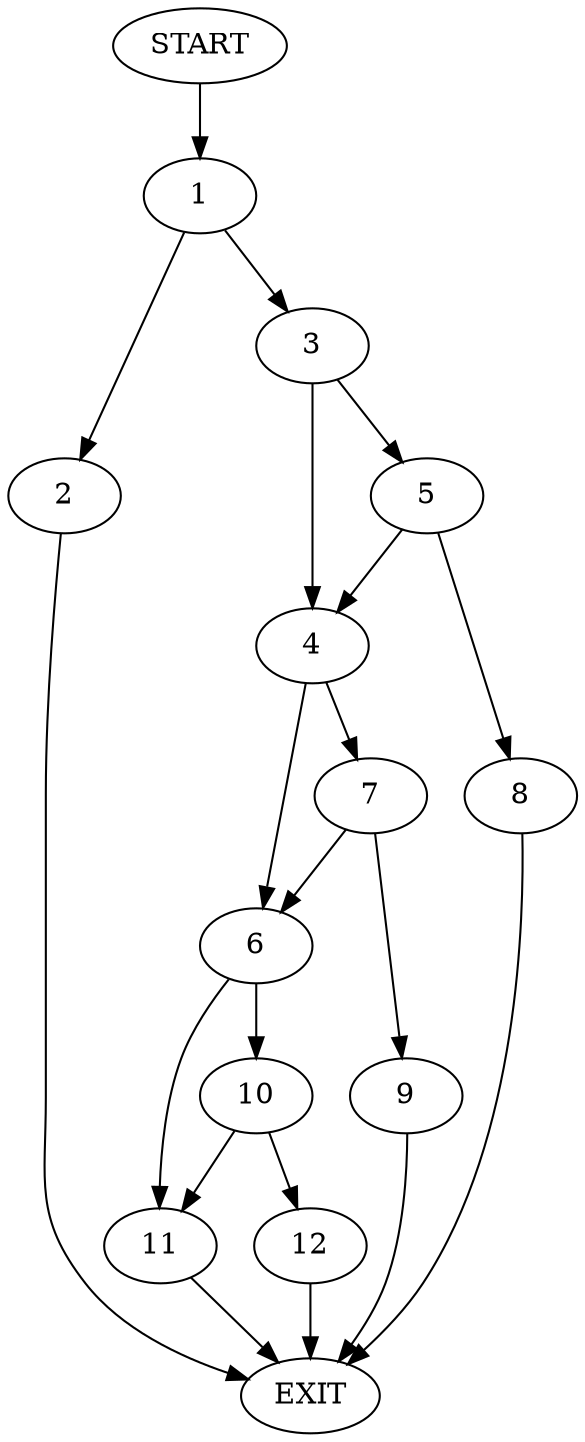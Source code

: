 digraph {
0 [label="START"]
13 [label="EXIT"]
0 -> 1
1 -> 2
1 -> 3
2 -> 13
3 -> 4
3 -> 5
4 -> 6
4 -> 7
5 -> 8
5 -> 4
8 -> 13
7 -> 6
7 -> 9
6 -> 10
6 -> 11
9 -> 13
11 -> 13
10 -> 12
10 -> 11
12 -> 13
}
